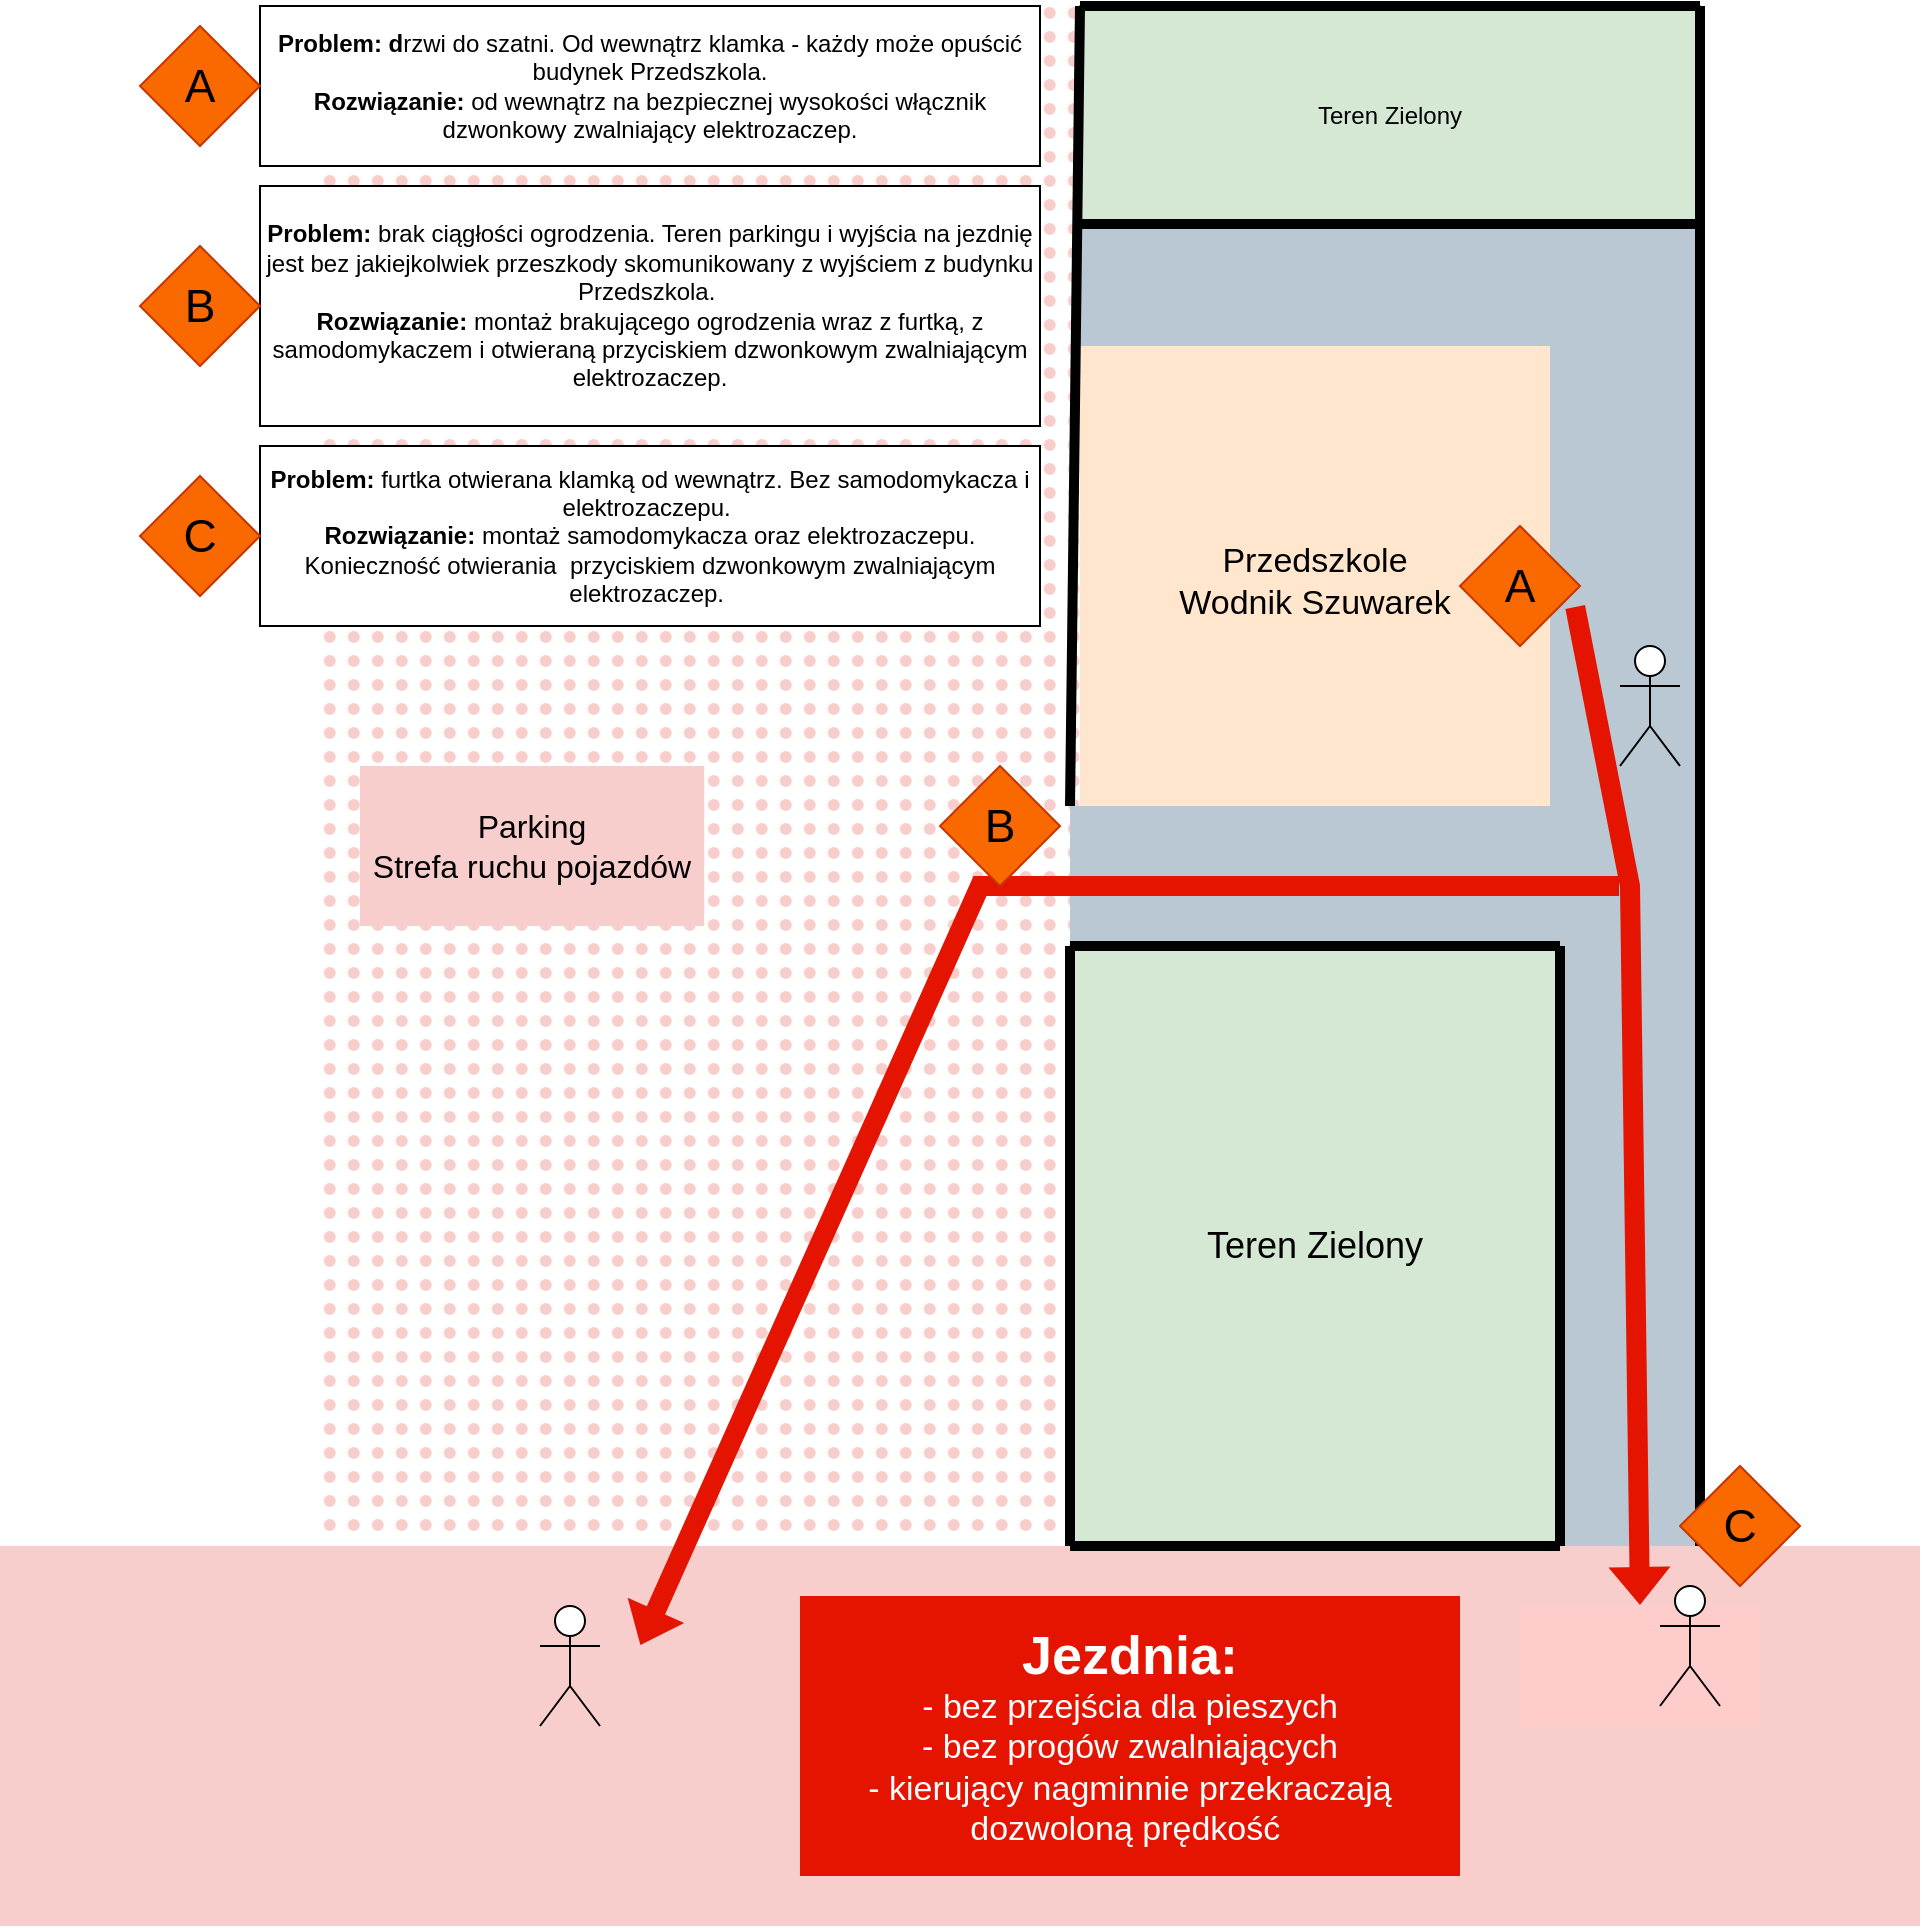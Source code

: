 <mxfile version="21.7.2" type="github">
  <diagram name="Page-1" id="BLIdueBB5xflaGkCdT5f">
    <mxGraphModel dx="2869" dy="1124" grid="1" gridSize="10" guides="1" tooltips="1" connect="1" arrows="1" fold="1" page="1" pageScale="1" pageWidth="850" pageHeight="1100" math="0" shadow="0">
      <root>
        <mxCell id="0" />
        <mxCell id="1" parent="0" />
        <mxCell id="u4QKNgxA5Tayq-lkxQXP-1" value="&lt;font style=&quot;font-size: 17px;&quot;&gt;Przedszkole &lt;br&gt;Wodnik Szuwarek&lt;/font&gt;" style="whiteSpace=wrap;html=1;aspect=fixed;fillColor=#ffe6cc;strokeColor=none;" vertex="1" parent="1">
          <mxGeometry x="430" y="220" width="235" height="235" as="geometry" />
        </mxCell>
        <mxCell id="u4QKNgxA5Tayq-lkxQXP-2" value="" style="rounded=0;whiteSpace=wrap;html=1;fillColor=#f8cecc;strokeColor=none;" vertex="1" parent="1">
          <mxGeometry x="-110" y="820" width="960" height="190" as="geometry" />
        </mxCell>
        <mxCell id="u4QKNgxA5Tayq-lkxQXP-4" value="" style="rounded=0;whiteSpace=wrap;html=1;fillColor=#bac8d3;strokeColor=none;" vertex="1" parent="1">
          <mxGeometry x="665" y="170" width="75" height="290" as="geometry" />
        </mxCell>
        <mxCell id="u4QKNgxA5Tayq-lkxQXP-6" value="" style="rounded=0;whiteSpace=wrap;html=1;fillColor=#bac8d3;strokeColor=none;" vertex="1" parent="1">
          <mxGeometry x="665" y="520" width="75" height="300" as="geometry" />
        </mxCell>
        <mxCell id="u4QKNgxA5Tayq-lkxQXP-9" value="" style="rounded=0;whiteSpace=wrap;html=1;rotation=90;fillColor=#f8cecc;strokeColor=none;gradientColor=none;fillStyle=dots;" vertex="1" parent="1">
          <mxGeometry x="-145.65" y="242.08" width="769.7" height="381.18" as="geometry" />
        </mxCell>
        <mxCell id="u4QKNgxA5Tayq-lkxQXP-11" value="&lt;font style=&quot;font-size: 16px;&quot;&gt;Parking&lt;br&gt;Strefa ruchu pojazdów&lt;/font&gt;" style="rounded=0;whiteSpace=wrap;html=1;fillColor=#f8cecc;strokeColor=none;fillStyle=auto;" vertex="1" parent="1">
          <mxGeometry x="70" y="430" width="172.12" height="80" as="geometry" />
        </mxCell>
        <mxCell id="u4QKNgxA5Tayq-lkxQXP-3" value="" style="rounded=0;whiteSpace=wrap;html=1;fillColor=#bac8d3;strokeColor=none;" vertex="1" parent="1">
          <mxGeometry x="425" y="450" width="315" height="70" as="geometry" />
        </mxCell>
        <mxCell id="u4QKNgxA5Tayq-lkxQXP-12" value="" style="rounded=0;whiteSpace=wrap;html=1;fillColor=#bac8d3;strokeColor=none;" vertex="1" parent="1">
          <mxGeometry x="430" y="160" width="310" height="60" as="geometry" />
        </mxCell>
        <mxCell id="u4QKNgxA5Tayq-lkxQXP-14" value="Teren Zielony" style="rounded=0;whiteSpace=wrap;html=1;fillColor=#d5e8d4;strokeColor=#82b366;" vertex="1" parent="1">
          <mxGeometry x="430" y="50" width="310" height="110" as="geometry" />
        </mxCell>
        <mxCell id="u4QKNgxA5Tayq-lkxQXP-15" value="&lt;font style=&quot;font-size: 18px;&quot;&gt;Teren Zielony&lt;/font&gt;" style="rounded=0;whiteSpace=wrap;html=1;fillColor=#d5e8d4;strokeColor=none;" vertex="1" parent="1">
          <mxGeometry x="425" y="520" width="245" height="300" as="geometry" />
        </mxCell>
        <mxCell id="u4QKNgxA5Tayq-lkxQXP-17" value="" style="shape=flexArrow;endArrow=classic;html=1;rounded=0;entryX=0.5;entryY=0;entryDx=0;entryDy=0;fillColor=#e51400;strokeColor=none;" edge="1" parent="1" target="u4QKNgxA5Tayq-lkxQXP-19">
          <mxGeometry width="50" height="50" relative="1" as="geometry">
            <mxPoint x="677.5" y="350" as="sourcePoint" />
            <mxPoint x="727.5" y="300" as="targetPoint" />
            <Array as="points">
              <mxPoint x="705" y="490" />
            </Array>
          </mxGeometry>
        </mxCell>
        <mxCell id="u4QKNgxA5Tayq-lkxQXP-18" value="" style="shape=flexArrow;endArrow=classic;html=1;rounded=0;fillColor=#e51400;strokeColor=none;" edge="1" parent="1">
          <mxGeometry width="50" height="50" relative="1" as="geometry">
            <mxPoint x="700" y="490" as="sourcePoint" />
            <mxPoint x="209.999" y="870" as="targetPoint" />
            <Array as="points">
              <mxPoint x="380" y="490" />
            </Array>
          </mxGeometry>
        </mxCell>
        <mxCell id="u4QKNgxA5Tayq-lkxQXP-19" value="" style="rounded=0;whiteSpace=wrap;html=1;fillColor=#ffcccc;strokeColor=none;" vertex="1" parent="1">
          <mxGeometry x="650" y="850" width="120" height="60" as="geometry" />
        </mxCell>
        <mxCell id="u4QKNgxA5Tayq-lkxQXP-20" value="" style="shape=umlActor;verticalLabelPosition=bottom;verticalAlign=top;html=1;outlineConnect=0;" vertex="1" parent="1">
          <mxGeometry x="700" y="370" width="30" height="60" as="geometry" />
        </mxCell>
        <mxCell id="u4QKNgxA5Tayq-lkxQXP-22" value="" style="shape=umlActor;verticalLabelPosition=bottom;verticalAlign=top;html=1;outlineConnect=0;" vertex="1" parent="1">
          <mxGeometry x="720" y="840" width="30" height="60" as="geometry" />
        </mxCell>
        <mxCell id="u4QKNgxA5Tayq-lkxQXP-23" value="" style="shape=umlActor;verticalLabelPosition=bottom;verticalAlign=top;html=1;outlineConnect=0;" vertex="1" parent="1">
          <mxGeometry x="160" y="850" width="30" height="60" as="geometry" />
        </mxCell>
        <mxCell id="u4QKNgxA5Tayq-lkxQXP-24" value="&lt;b&gt;&lt;font style=&quot;font-size: 27px;&quot;&gt;Jezdnia:&lt;/font&gt;&lt;/b&gt;&lt;br style=&quot;border-color: var(--border-color); font-size: 17px;&quot;&gt;&lt;span style=&quot;font-size: 17px;&quot;&gt;- bez przejścia dla pieszych&lt;/span&gt;&lt;br style=&quot;border-color: var(--border-color); font-size: 17px;&quot;&gt;&lt;span style=&quot;font-size: 17px;&quot;&gt;- bez progów zwalniających&lt;/span&gt;&lt;br style=&quot;border-color: var(--border-color); font-size: 17px;&quot;&gt;&lt;span style=&quot;font-size: 17px;&quot;&gt;- kierujący nagminnie przekraczają dozwoloną prędkość&amp;nbsp;&lt;/span&gt;" style="rounded=0;whiteSpace=wrap;html=1;fillColor=#e51400;strokeColor=none;fillStyle=auto;fontColor=#ffffff;" vertex="1" parent="1">
          <mxGeometry x="290" y="845" width="330" height="140" as="geometry" />
        </mxCell>
        <mxCell id="u4QKNgxA5Tayq-lkxQXP-25" value="" style="endArrow=none;html=1;rounded=0;strokeWidth=5;entryX=0;entryY=0;entryDx=0;entryDy=0;exitX=0;exitY=0;exitDx=0;exitDy=0;" edge="1" parent="1" source="u4QKNgxA5Tayq-lkxQXP-3" target="u4QKNgxA5Tayq-lkxQXP-14">
          <mxGeometry width="50" height="50" relative="1" as="geometry">
            <mxPoint x="470" y="150" as="sourcePoint" />
            <mxPoint x="520" y="100" as="targetPoint" />
          </mxGeometry>
        </mxCell>
        <mxCell id="u4QKNgxA5Tayq-lkxQXP-26" value="" style="endArrow=none;html=1;rounded=0;strokeWidth=5;entryX=0;entryY=0;entryDx=0;entryDy=0;exitX=1;exitY=0;exitDx=0;exitDy=0;" edge="1" parent="1" source="u4QKNgxA5Tayq-lkxQXP-14" target="u4QKNgxA5Tayq-lkxQXP-14">
          <mxGeometry width="50" height="50" relative="1" as="geometry">
            <mxPoint x="440" y="230" as="sourcePoint" />
            <mxPoint x="440" y="60" as="targetPoint" />
          </mxGeometry>
        </mxCell>
        <mxCell id="u4QKNgxA5Tayq-lkxQXP-27" value="" style="endArrow=none;html=1;rounded=0;strokeWidth=5;entryX=1;entryY=1;entryDx=0;entryDy=0;exitX=1;exitY=0;exitDx=0;exitDy=0;" edge="1" parent="1" source="u4QKNgxA5Tayq-lkxQXP-14" target="u4QKNgxA5Tayq-lkxQXP-6">
          <mxGeometry width="50" height="50" relative="1" as="geometry">
            <mxPoint x="750" y="60" as="sourcePoint" />
            <mxPoint x="440" y="60" as="targetPoint" />
          </mxGeometry>
        </mxCell>
        <mxCell id="u4QKNgxA5Tayq-lkxQXP-28" value="" style="endArrow=none;html=1;rounded=0;strokeWidth=5;entryX=1;entryY=1;entryDx=0;entryDy=0;exitX=1;exitY=0;exitDx=0;exitDy=0;" edge="1" parent="1" source="u4QKNgxA5Tayq-lkxQXP-15" target="u4QKNgxA5Tayq-lkxQXP-15">
          <mxGeometry width="50" height="50" relative="1" as="geometry">
            <mxPoint x="750" y="60" as="sourcePoint" />
            <mxPoint x="750" y="830" as="targetPoint" />
          </mxGeometry>
        </mxCell>
        <mxCell id="u4QKNgxA5Tayq-lkxQXP-29" value="" style="endArrow=none;html=1;rounded=0;strokeWidth=5;entryX=0;entryY=0;entryDx=0;entryDy=0;exitX=1;exitY=0;exitDx=0;exitDy=0;" edge="1" parent="1" source="u4QKNgxA5Tayq-lkxQXP-15" target="u4QKNgxA5Tayq-lkxQXP-15">
          <mxGeometry width="50" height="50" relative="1" as="geometry">
            <mxPoint x="680" y="530" as="sourcePoint" />
            <mxPoint x="685" y="832" as="targetPoint" />
          </mxGeometry>
        </mxCell>
        <mxCell id="u4QKNgxA5Tayq-lkxQXP-30" value="" style="endArrow=none;html=1;rounded=0;strokeWidth=5;entryX=0;entryY=0;entryDx=0;entryDy=0;exitX=0;exitY=1;exitDx=0;exitDy=0;" edge="1" parent="1" source="u4QKNgxA5Tayq-lkxQXP-15" target="u4QKNgxA5Tayq-lkxQXP-15">
          <mxGeometry width="50" height="50" relative="1" as="geometry">
            <mxPoint x="680" y="530" as="sourcePoint" />
            <mxPoint x="435" y="530" as="targetPoint" />
          </mxGeometry>
        </mxCell>
        <mxCell id="u4QKNgxA5Tayq-lkxQXP-31" value="" style="endArrow=none;html=1;rounded=0;strokeWidth=5;entryX=1;entryY=1;entryDx=0;entryDy=0;exitX=0;exitY=1;exitDx=0;exitDy=0;" edge="1" parent="1" source="u4QKNgxA5Tayq-lkxQXP-15" target="u4QKNgxA5Tayq-lkxQXP-15">
          <mxGeometry width="50" height="50" relative="1" as="geometry">
            <mxPoint x="435" y="830" as="sourcePoint" />
            <mxPoint x="435" y="530" as="targetPoint" />
          </mxGeometry>
        </mxCell>
        <mxCell id="u4QKNgxA5Tayq-lkxQXP-38" value="&lt;font style=&quot;font-size: 23px;&quot;&gt;A&lt;/font&gt;" style="rhombus;whiteSpace=wrap;html=1;fillColor=#fa6800;fontColor=#000000;strokeColor=#C73500;" vertex="1" parent="1">
          <mxGeometry x="620" y="310" width="60" height="60" as="geometry" />
        </mxCell>
        <mxCell id="u4QKNgxA5Tayq-lkxQXP-39" value="&lt;font style=&quot;font-size: 23px;&quot;&gt;B&lt;/font&gt;" style="rhombus;whiteSpace=wrap;html=1;fillColor=#fa6800;fontColor=#000000;strokeColor=#C73500;" vertex="1" parent="1">
          <mxGeometry x="360" y="430" width="60" height="60" as="geometry" />
        </mxCell>
        <mxCell id="u4QKNgxA5Tayq-lkxQXP-40" value="&lt;font style=&quot;font-size: 23px;&quot;&gt;C&lt;/font&gt;" style="rhombus;whiteSpace=wrap;html=1;fillColor=#fa6800;fontColor=#000000;strokeColor=#C73500;" vertex="1" parent="1">
          <mxGeometry x="730" y="780" width="60" height="60" as="geometry" />
        </mxCell>
        <mxCell id="u4QKNgxA5Tayq-lkxQXP-45" value="&lt;b&gt;Problem: d&lt;/b&gt;rzwi do szatni. Od wewnątrz klamka - każdy może opuścić budynek Przedszkola.&lt;br&gt;&lt;b&gt;Rozwiązanie:&lt;/b&gt; od wewnątrz na bezpiecznej wysokości włącznik dzwonkowy zwalniający elektrozaczep." style="rounded=0;whiteSpace=wrap;html=1;strokeColor=default;" vertex="1" parent="1">
          <mxGeometry x="20" y="50" width="390" height="80" as="geometry" />
        </mxCell>
        <mxCell id="u4QKNgxA5Tayq-lkxQXP-42" value="&lt;font style=&quot;font-size: 23px;&quot;&gt;A&lt;/font&gt;" style="rhombus;whiteSpace=wrap;html=1;fillColor=#fa6800;fontColor=#000000;strokeColor=#C73500;" vertex="1" parent="1">
          <mxGeometry x="-40" y="60" width="60" height="60" as="geometry" />
        </mxCell>
        <mxCell id="u4QKNgxA5Tayq-lkxQXP-46" value="&lt;b&gt;Problem: &lt;/b&gt;brak ciągłości ogrodzenia. Teren parkingu i wyjścia na jezdnię jest bez jakiejkolwiek przeszkody skomunikowany z wyjściem z budynku Przedszkola.&amp;nbsp;&lt;br&gt;&lt;b&gt;Rozwiązanie:&lt;/b&gt; montaż brakującego ogrodzenia wraz z furtką, z samodomykaczem i otwieraną przyciskiem dzwonkowym zwalniającym elektrozaczep." style="rounded=0;whiteSpace=wrap;html=1;strokeColor=default;" vertex="1" parent="1">
          <mxGeometry x="20" y="140" width="390" height="120" as="geometry" />
        </mxCell>
        <mxCell id="u4QKNgxA5Tayq-lkxQXP-47" value="&lt;font style=&quot;font-size: 23px;&quot;&gt;B&lt;/font&gt;" style="rhombus;whiteSpace=wrap;html=1;fillColor=#fa6800;fontColor=#000000;strokeColor=#C73500;" vertex="1" parent="1">
          <mxGeometry x="-40" y="170" width="60" height="60" as="geometry" />
        </mxCell>
        <mxCell id="u4QKNgxA5Tayq-lkxQXP-48" value="&lt;b&gt;Problem: &lt;/b&gt;furtka otwierana klamką od wewnątrz. Bez samodomykacza i elektrozaczepu.&amp;nbsp;&lt;br&gt;&lt;b&gt;Rozwiązanie:&lt;/b&gt; montaż samodomykacza oraz elektrozaczepu. Konieczność otwierania&amp;nbsp; przyciskiem dzwonkowym zwalniającym elektrozaczep.&amp;nbsp;" style="rounded=0;whiteSpace=wrap;html=1;strokeColor=default;" vertex="1" parent="1">
          <mxGeometry x="20" y="270" width="390" height="90" as="geometry" />
        </mxCell>
        <mxCell id="u4QKNgxA5Tayq-lkxQXP-49" value="&lt;font style=&quot;font-size: 23px;&quot;&gt;C&lt;/font&gt;" style="rhombus;whiteSpace=wrap;html=1;fillColor=#fa6800;fontColor=#000000;strokeColor=#C73500;" vertex="1" parent="1">
          <mxGeometry x="-40" y="285" width="60" height="60" as="geometry" />
        </mxCell>
        <mxCell id="u4QKNgxA5Tayq-lkxQXP-51" value="" style="endArrow=none;html=1;rounded=0;strokeWidth=5;" edge="1" parent="1">
          <mxGeometry width="50" height="50" relative="1" as="geometry">
            <mxPoint x="740" y="159" as="sourcePoint" />
            <mxPoint x="430" y="159" as="targetPoint" />
          </mxGeometry>
        </mxCell>
      </root>
    </mxGraphModel>
  </diagram>
</mxfile>
